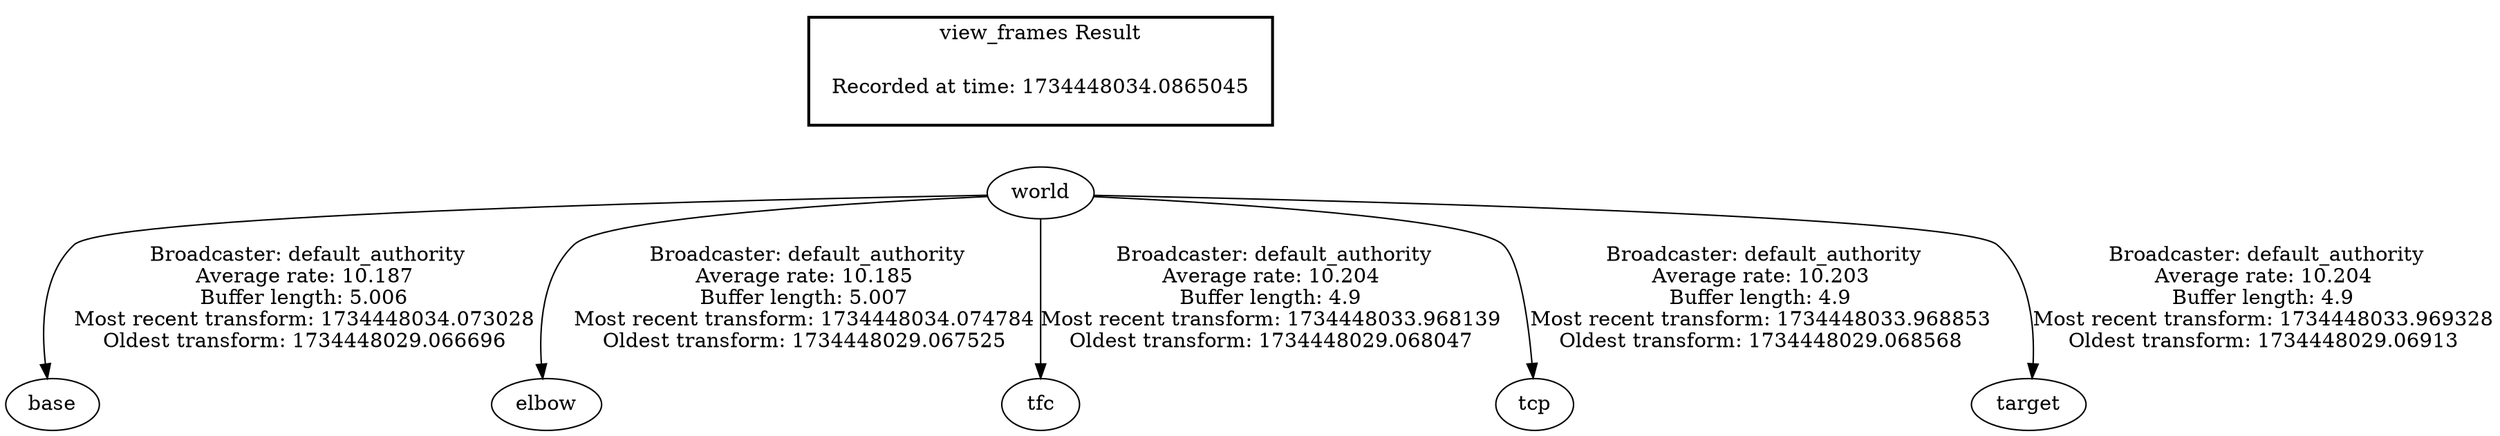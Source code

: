 digraph G {
"world" -> "base"[label=" Broadcaster: default_authority\nAverage rate: 10.187\nBuffer length: 5.006\nMost recent transform: 1734448034.073028\nOldest transform: 1734448029.066696\n"];
"world" -> "elbow"[label=" Broadcaster: default_authority\nAverage rate: 10.185\nBuffer length: 5.007\nMost recent transform: 1734448034.074784\nOldest transform: 1734448029.067525\n"];
"world" -> "tfc"[label=" Broadcaster: default_authority\nAverage rate: 10.204\nBuffer length: 4.9\nMost recent transform: 1734448033.968139\nOldest transform: 1734448029.068047\n"];
"world" -> "tcp"[label=" Broadcaster: default_authority\nAverage rate: 10.203\nBuffer length: 4.9\nMost recent transform: 1734448033.968853\nOldest transform: 1734448029.068568\n"];
"world" -> "target"[label=" Broadcaster: default_authority\nAverage rate: 10.204\nBuffer length: 4.9\nMost recent transform: 1734448033.969328\nOldest transform: 1734448029.06913\n"];
edge [style=invis];
 subgraph cluster_legend { style=bold; color=black; label ="view_frames Result";
"Recorded at time: 1734448034.0865045"[ shape=plaintext ] ;
}->"world";
}